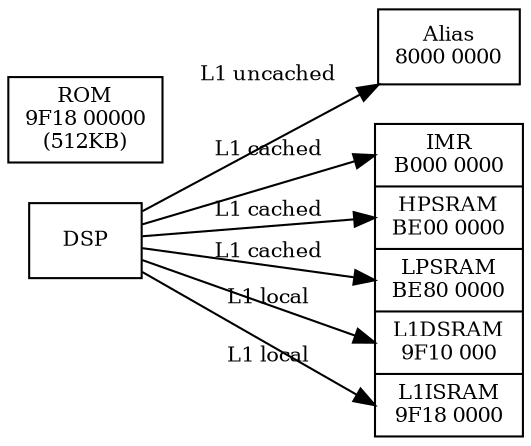digraph G {
  node [fontsize=10, shape="record"]
  edge [fontsize=10]
  rankdir=LR
  splines=line

  dsp [label="DSP"]
  mem_rom [label="<rom>ROM\n9F18 00000\n(512KB)"]
  mem_alias [label="<a>Alias\n8000 0000\n" group="memory"]
  mem [label="<imr> IMR\nB000 0000
            |<hpsram> HPSRAM\nBE00 0000
            |<lpsram> LPSRAM\nBE80 0000
	    |<l1dsram> L1DSRAM\n9F10 000 
	    |<l1isram> L1ISRAM\n9F18 0000" group="memory"]

  dsp -> mem_alias:a [label="L1 uncached"]

  dsp -> mem:imr [label="L1 cached"]
  dsp -> mem:hpsram [label="L1 cached"]
  dsp -> mem:lpsram [label="L1 cached"]

  dsp -> mem:l1dsram [label="L1 local"]
  dsp -> mem:l1isram [label="L1 local"]
}
